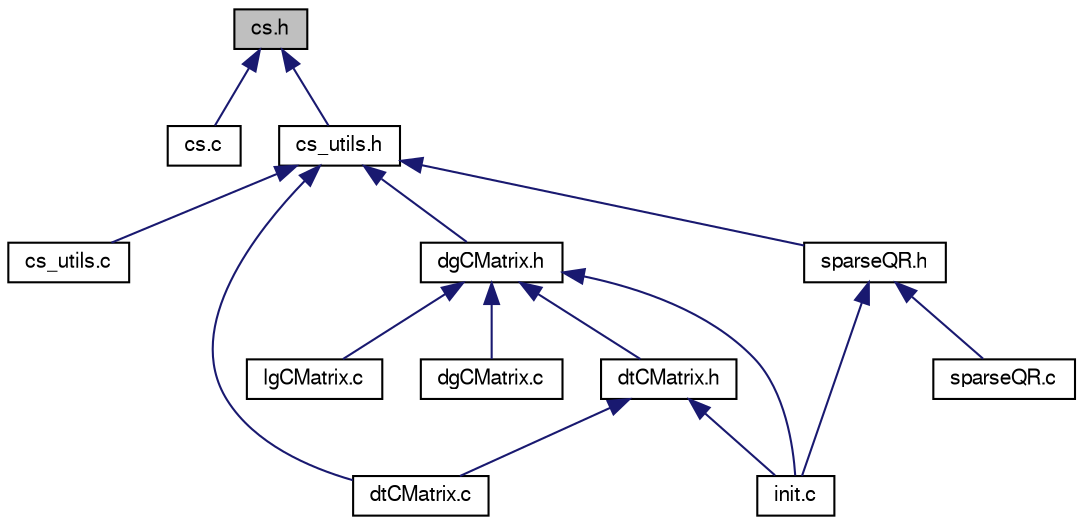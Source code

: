 digraph G
{
  edge [fontname="FreeSans",fontsize=10,labelfontname="FreeSans",labelfontsize=10];
  node [fontname="FreeSans",fontsize=10,shape=record];
  Node1 [label="cs.h",height=0.2,width=0.4,color="black", fillcolor="grey75", style="filled" fontcolor="black"];
  Node1 -> Node2 [dir=back,color="midnightblue",fontsize=10,style="solid",fontname="FreeSans"];
  Node2 [label="cs.c",height=0.2,width=0.4,color="black", fillcolor="white", style="filled",URL="$cs_8c.html"];
  Node1 -> Node3 [dir=back,color="midnightblue",fontsize=10,style="solid",fontname="FreeSans"];
  Node3 [label="cs_utils.h",height=0.2,width=0.4,color="black", fillcolor="white", style="filled",URL="$cs__utils_8h.html"];
  Node3 -> Node4 [dir=back,color="midnightblue",fontsize=10,style="solid",fontname="FreeSans"];
  Node4 [label="cs_utils.c",height=0.2,width=0.4,color="black", fillcolor="white", style="filled",URL="$cs__utils_8c.html"];
  Node3 -> Node5 [dir=back,color="midnightblue",fontsize=10,style="solid",fontname="FreeSans"];
  Node5 [label="dgCMatrix.h",height=0.2,width=0.4,color="black", fillcolor="white", style="filled",URL="$dgCMatrix_8h.html"];
  Node5 -> Node6 [dir=back,color="midnightblue",fontsize=10,style="solid",fontname="FreeSans"];
  Node6 [label="dgCMatrix.c",height=0.2,width=0.4,color="black", fillcolor="white", style="filled",URL="$dgCMatrix_8c.html"];
  Node5 -> Node7 [dir=back,color="midnightblue",fontsize=10,style="solid",fontname="FreeSans"];
  Node7 [label="dtCMatrix.h",height=0.2,width=0.4,color="black", fillcolor="white", style="filled",URL="$dtCMatrix_8h.html"];
  Node7 -> Node8 [dir=back,color="midnightblue",fontsize=10,style="solid",fontname="FreeSans"];
  Node8 [label="dtCMatrix.c",height=0.2,width=0.4,color="black", fillcolor="white", style="filled",URL="$dtCMatrix_8c.html"];
  Node7 -> Node9 [dir=back,color="midnightblue",fontsize=10,style="solid",fontname="FreeSans"];
  Node9 [label="init.c",height=0.2,width=0.4,color="black", fillcolor="white", style="filled",URL="$init_8c.html"];
  Node5 -> Node9 [dir=back,color="midnightblue",fontsize=10,style="solid",fontname="FreeSans"];
  Node5 -> Node10 [dir=back,color="midnightblue",fontsize=10,style="solid",fontname="FreeSans"];
  Node10 [label="lgCMatrix.c",height=0.2,width=0.4,color="black", fillcolor="white", style="filled",URL="$lgCMatrix_8c.html"];
  Node3 -> Node8 [dir=back,color="midnightblue",fontsize=10,style="solid",fontname="FreeSans"];
  Node3 -> Node11 [dir=back,color="midnightblue",fontsize=10,style="solid",fontname="FreeSans"];
  Node11 [label="sparseQR.h",height=0.2,width=0.4,color="black", fillcolor="white", style="filled",URL="$sparseQR_8h.html"];
  Node11 -> Node9 [dir=back,color="midnightblue",fontsize=10,style="solid",fontname="FreeSans"];
  Node11 -> Node12 [dir=back,color="midnightblue",fontsize=10,style="solid",fontname="FreeSans"];
  Node12 [label="sparseQR.c",height=0.2,width=0.4,color="black", fillcolor="white", style="filled",URL="$sparseQR_8c.html"];
}
